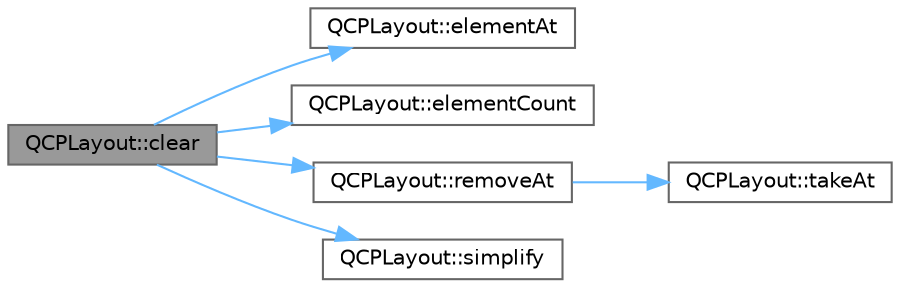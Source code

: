 digraph "QCPLayout::clear"
{
 // LATEX_PDF_SIZE
  bgcolor="transparent";
  edge [fontname=Helvetica,fontsize=10,labelfontname=Helvetica,labelfontsize=10];
  node [fontname=Helvetica,fontsize=10,shape=box,height=0.2,width=0.4];
  rankdir="LR";
  Node1 [label="QCPLayout::clear",height=0.2,width=0.4,color="gray40", fillcolor="grey60", style="filled", fontcolor="black",tooltip=" "];
  Node1 -> Node2 [color="steelblue1",style="solid"];
  Node2 [label="QCPLayout::elementAt",height=0.2,width=0.4,color="grey40", fillcolor="white", style="filled",URL="$class_q_c_p_layout.html#afa73ca7d859f8a3ee5c73c9b353d2a56",tooltip=" "];
  Node1 -> Node3 [color="steelblue1",style="solid"];
  Node3 [label="QCPLayout::elementCount",height=0.2,width=0.4,color="grey40", fillcolor="white", style="filled",URL="$class_q_c_p_layout.html#a39d3e9ef5d9b82ab1885ba1cb9597e56",tooltip=" "];
  Node1 -> Node4 [color="steelblue1",style="solid"];
  Node4 [label="QCPLayout::removeAt",height=0.2,width=0.4,color="grey40", fillcolor="white", style="filled",URL="$class_q_c_p_layout.html#a2403f684fee3ce47132faaeed00bb066",tooltip=" "];
  Node4 -> Node5 [color="steelblue1",style="solid"];
  Node5 [label="QCPLayout::takeAt",height=0.2,width=0.4,color="grey40", fillcolor="white", style="filled",URL="$class_q_c_p_layout.html#a5a79621fa0a6eabb8b520cfc04fb601a",tooltip=" "];
  Node1 -> Node6 [color="steelblue1",style="solid"];
  Node6 [label="QCPLayout::simplify",height=0.2,width=0.4,color="grey40", fillcolor="white", style="filled",URL="$class_q_c_p_layout.html#a41e6ac049143866e8f8b4964efab01b2",tooltip=" "];
}
